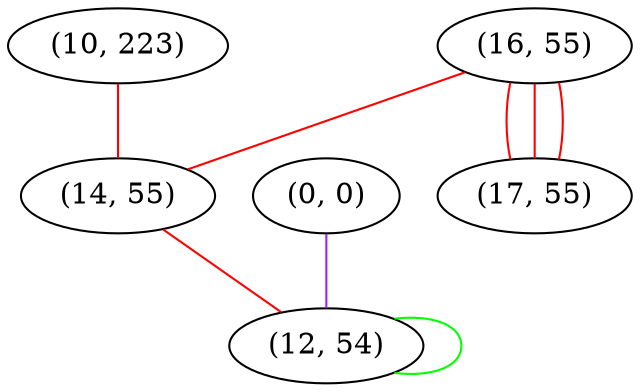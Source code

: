 graph "" {
"(10, 223)";
"(0, 0)";
"(16, 55)";
"(17, 55)";
"(14, 55)";
"(12, 54)";
"(10, 223)" -- "(14, 55)"  [color=red, key=0, weight=1];
"(0, 0)" -- "(12, 54)"  [color=purple, key=0, weight=4];
"(16, 55)" -- "(14, 55)"  [color=red, key=0, weight=1];
"(16, 55)" -- "(17, 55)"  [color=red, key=0, weight=1];
"(16, 55)" -- "(17, 55)"  [color=red, key=1, weight=1];
"(16, 55)" -- "(17, 55)"  [color=red, key=2, weight=1];
"(14, 55)" -- "(12, 54)"  [color=red, key=0, weight=1];
"(12, 54)" -- "(12, 54)"  [color=green, key=0, weight=2];
}
